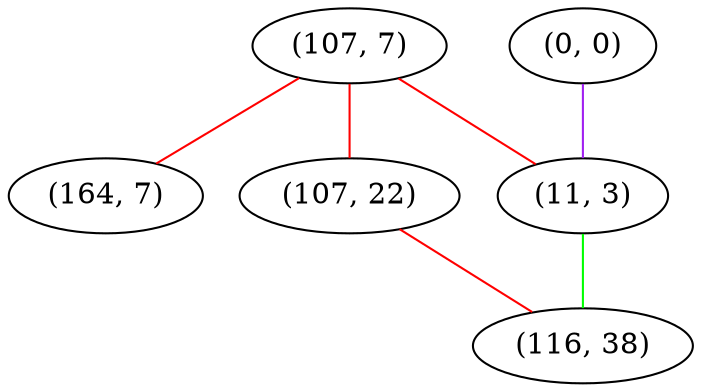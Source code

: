 graph "" {
"(107, 7)";
"(164, 7)";
"(0, 0)";
"(11, 3)";
"(107, 22)";
"(116, 38)";
"(107, 7)" -- "(164, 7)"  [color=red, key=0, weight=1];
"(107, 7)" -- "(11, 3)"  [color=red, key=0, weight=1];
"(107, 7)" -- "(107, 22)"  [color=red, key=0, weight=1];
"(0, 0)" -- "(11, 3)"  [color=purple, key=0, weight=4];
"(11, 3)" -- "(116, 38)"  [color=green, key=0, weight=2];
"(107, 22)" -- "(116, 38)"  [color=red, key=0, weight=1];
}
